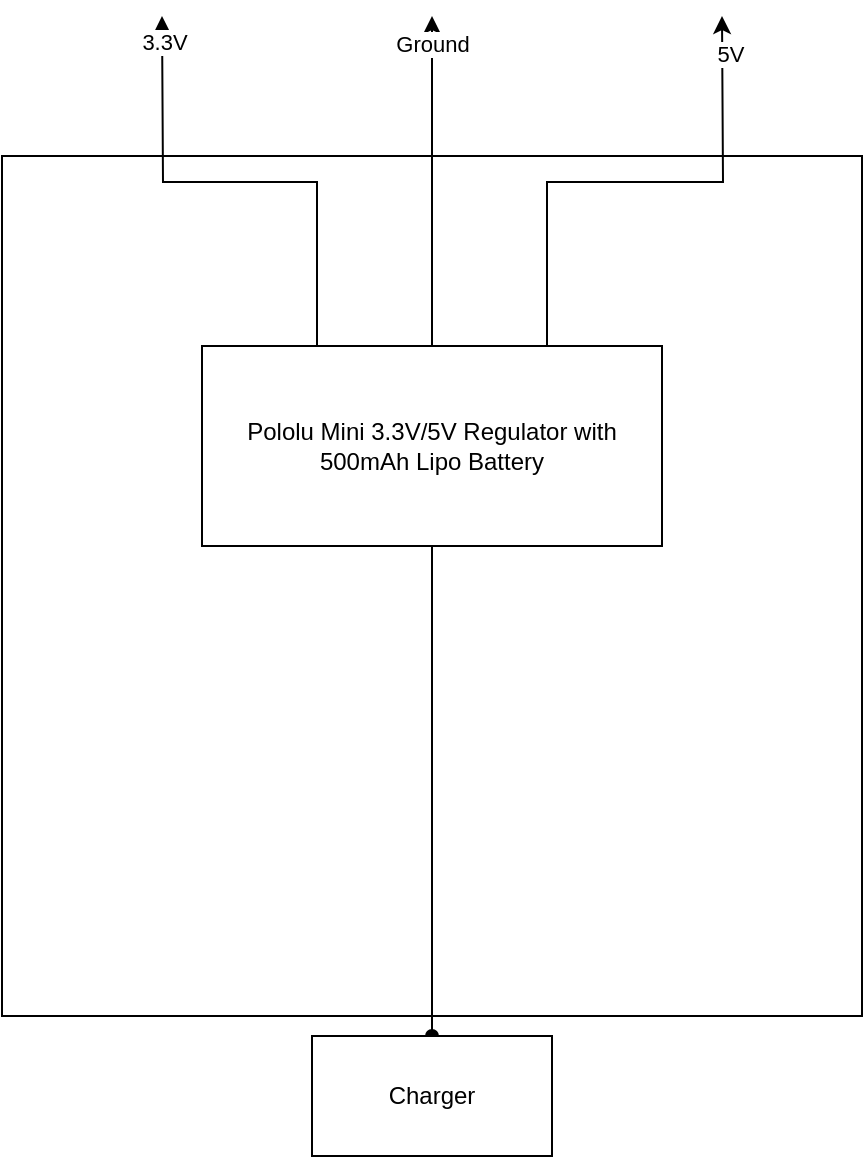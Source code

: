 <mxfile version="21.3.7" type="device">
  <diagram name="Page-1" id="VwFlpGWxuW3M_Pa5ujib">
    <mxGraphModel dx="1050" dy="573" grid="1" gridSize="10" guides="1" tooltips="1" connect="1" arrows="1" fold="1" page="1" pageScale="1" pageWidth="850" pageHeight="1100" math="0" shadow="0">
      <root>
        <mxCell id="0" />
        <mxCell id="1" parent="0" />
        <mxCell id="mIOU62W5dy0iZrOdjkIo-1" value="" style="whiteSpace=wrap;html=1;aspect=fixed;" vertex="1" parent="1">
          <mxGeometry x="230" y="150" width="430" height="430" as="geometry" />
        </mxCell>
        <mxCell id="mIOU62W5dy0iZrOdjkIo-4" style="edgeStyle=orthogonalEdgeStyle;rounded=0;orthogonalLoop=1;jettySize=auto;html=1;exitX=0.5;exitY=1;exitDx=0;exitDy=0;endArrow=oval;endFill=1;" edge="1" parent="1" source="mIOU62W5dy0iZrOdjkIo-3" target="mIOU62W5dy0iZrOdjkIo-5">
          <mxGeometry relative="1" as="geometry">
            <mxPoint x="445" y="620" as="targetPoint" />
          </mxGeometry>
        </mxCell>
        <mxCell id="mIOU62W5dy0iZrOdjkIo-6" style="edgeStyle=orthogonalEdgeStyle;rounded=0;orthogonalLoop=1;jettySize=auto;html=1;exitX=0.75;exitY=0;exitDx=0;exitDy=0;" edge="1" parent="1" source="mIOU62W5dy0iZrOdjkIo-3">
          <mxGeometry relative="1" as="geometry">
            <mxPoint x="590" y="80" as="targetPoint" />
          </mxGeometry>
        </mxCell>
        <mxCell id="mIOU62W5dy0iZrOdjkIo-10" value="5V" style="edgeLabel;html=1;align=center;verticalAlign=middle;resizable=0;points=[];" vertex="1" connectable="0" parent="mIOU62W5dy0iZrOdjkIo-6">
          <mxGeometry x="0.853" y="-4" relative="1" as="geometry">
            <mxPoint as="offset" />
          </mxGeometry>
        </mxCell>
        <mxCell id="mIOU62W5dy0iZrOdjkIo-7" style="edgeStyle=orthogonalEdgeStyle;rounded=0;orthogonalLoop=1;jettySize=auto;html=1;exitX=0.5;exitY=0;exitDx=0;exitDy=0;" edge="1" parent="1" source="mIOU62W5dy0iZrOdjkIo-3">
          <mxGeometry relative="1" as="geometry">
            <mxPoint x="445" y="80" as="targetPoint" />
          </mxGeometry>
        </mxCell>
        <mxCell id="mIOU62W5dy0iZrOdjkIo-11" value="Ground" style="edgeLabel;html=1;align=center;verticalAlign=middle;resizable=0;points=[];" vertex="1" connectable="0" parent="mIOU62W5dy0iZrOdjkIo-7">
          <mxGeometry x="0.818" relative="1" as="geometry">
            <mxPoint y="-1" as="offset" />
          </mxGeometry>
        </mxCell>
        <mxCell id="mIOU62W5dy0iZrOdjkIo-8" style="edgeStyle=orthogonalEdgeStyle;rounded=0;orthogonalLoop=1;jettySize=auto;html=1;exitX=0.25;exitY=0;exitDx=0;exitDy=0;" edge="1" parent="1" source="mIOU62W5dy0iZrOdjkIo-3">
          <mxGeometry relative="1" as="geometry">
            <mxPoint x="310" y="80" as="targetPoint" />
          </mxGeometry>
        </mxCell>
        <mxCell id="mIOU62W5dy0iZrOdjkIo-9" value="3.3V" style="edgeLabel;html=1;align=center;verticalAlign=middle;resizable=0;points=[];" vertex="1" connectable="0" parent="mIOU62W5dy0iZrOdjkIo-8">
          <mxGeometry x="0.896" y="-1" relative="1" as="geometry">
            <mxPoint as="offset" />
          </mxGeometry>
        </mxCell>
        <mxCell id="mIOU62W5dy0iZrOdjkIo-3" value="Pololu Mini 3.3V/5V Regulator with 500mAh Lipo Battery" style="rounded=0;whiteSpace=wrap;html=1;" vertex="1" parent="1">
          <mxGeometry x="330" y="245" width="230" height="100" as="geometry" />
        </mxCell>
        <mxCell id="mIOU62W5dy0iZrOdjkIo-5" value="Charger" style="rounded=0;whiteSpace=wrap;html=1;" vertex="1" parent="1">
          <mxGeometry x="385" y="590" width="120" height="60" as="geometry" />
        </mxCell>
      </root>
    </mxGraphModel>
  </diagram>
</mxfile>
